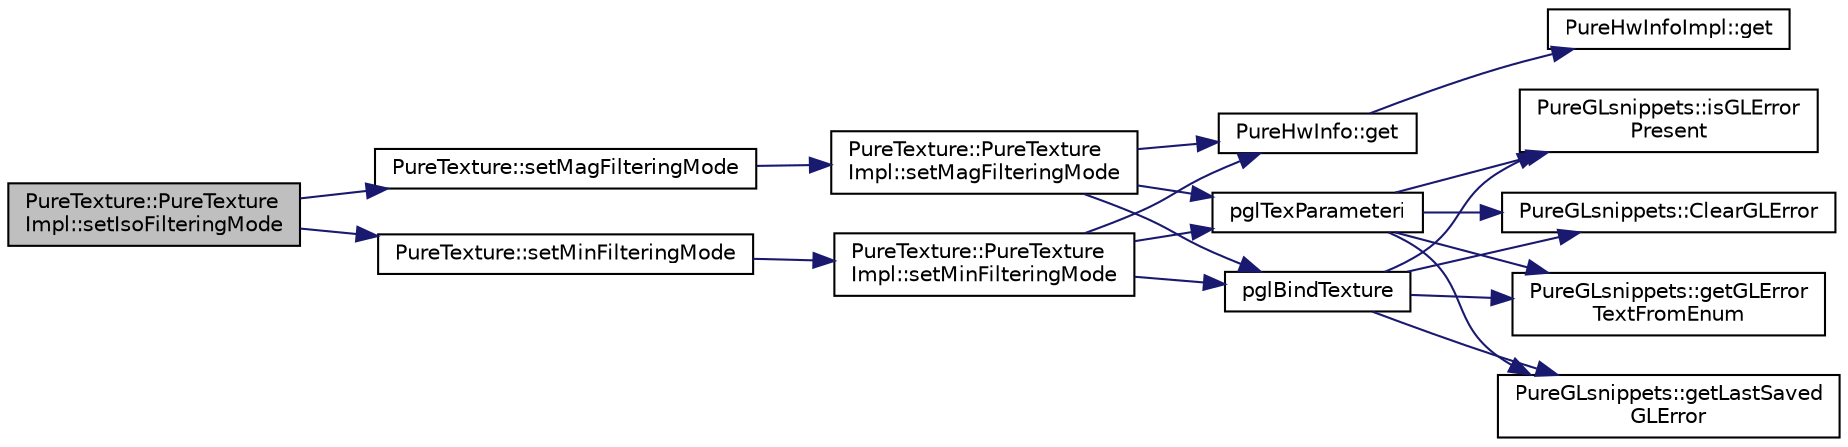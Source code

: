 digraph "PureTexture::PureTextureImpl::setIsoFilteringMode"
{
 // LATEX_PDF_SIZE
  edge [fontname="Helvetica",fontsize="10",labelfontname="Helvetica",labelfontsize="10"];
  node [fontname="Helvetica",fontsize="10",shape=record];
  rankdir="LR";
  Node1 [label="PureTexture::PureTexture\lImpl::setIsoFilteringMode",height=0.2,width=0.4,color="black", fillcolor="grey75", style="filled", fontcolor="black",tooltip=" "];
  Node1 -> Node2 [color="midnightblue",fontsize="10",style="solid",fontname="Helvetica"];
  Node2 [label="PureTexture::setMagFilteringMode",height=0.2,width=0.4,color="black", fillcolor="white", style="filled",URL="$class_pure_texture.html#a40659910b82eec2719826a771ff2f2b0",tooltip="Sets the isotropic filtering mode when zooming in (1 texel > 1 pixel)."];
  Node2 -> Node3 [color="midnightblue",fontsize="10",style="solid",fontname="Helvetica"];
  Node3 [label="PureTexture::PureTexture\lImpl::setMagFilteringMode",height=0.2,width=0.4,color="black", fillcolor="white", style="filled",URL="$class_pure_texture_1_1_pure_texture_impl.html#aedbf4341cd2823d890457693e6f499cb",tooltip=" "];
  Node3 -> Node4 [color="midnightblue",fontsize="10",style="solid",fontname="Helvetica"];
  Node4 [label="PureHwInfo::get",height=0.2,width=0.4,color="black", fillcolor="white", style="filled",URL="$class_pure_hw_info.html#a5d801d548489e9f6c9a3485b8979af3f",tooltip="Gets the singleton instance."];
  Node4 -> Node5 [color="midnightblue",fontsize="10",style="solid",fontname="Helvetica"];
  Node5 [label="PureHwInfoImpl::get",height=0.2,width=0.4,color="black", fillcolor="white", style="filled",URL="$class_pure_hw_info_impl.html#a54faedd6ce3a5750139d457f4a8a22f2",tooltip="Gets the singleton instance."];
  Node3 -> Node6 [color="midnightblue",fontsize="10",style="solid",fontname="Helvetica"];
  Node6 [label="pglBindTexture",height=0.2,width=0.4,color="black", fillcolor="white", style="filled",URL="$_pure_g_lsafe_funcs_8cpp.html#a81dc93b65713c5209fc08c6cb66cfae3",tooltip=" "];
  Node6 -> Node7 [color="midnightblue",fontsize="10",style="solid",fontname="Helvetica"];
  Node7 [label="PureGLsnippets::ClearGLError",height=0.2,width=0.4,color="black", fillcolor="white", style="filled",URL="$class_pure_g_lsnippets.html#a861a8137e889cc2e6dd0b81eee84a6c3",tooltip="Clears GL error state."];
  Node6 -> Node8 [color="midnightblue",fontsize="10",style="solid",fontname="Helvetica"];
  Node8 [label="PureGLsnippets::getGLError\lTextFromEnum",height=0.2,width=0.4,color="black", fillcolor="white", style="filled",URL="$class_pure_g_lsnippets.html#ac9c5e3570d082ea2c1f51b185e238641",tooltip="Gets the string representation of the given GL error."];
  Node6 -> Node9 [color="midnightblue",fontsize="10",style="solid",fontname="Helvetica"];
  Node9 [label="PureGLsnippets::getLastSaved\lGLError",height=0.2,width=0.4,color="black", fillcolor="white", style="filled",URL="$class_pure_g_lsnippets.html#a65daf410252a99c8a322fea26bd4caf1",tooltip="Gets the last saved GL error."];
  Node6 -> Node10 [color="midnightblue",fontsize="10",style="solid",fontname="Helvetica"];
  Node10 [label="PureGLsnippets::isGLError\lPresent",height=0.2,width=0.4,color="black", fillcolor="white", style="filled",URL="$class_pure_g_lsnippets.html#a9901675747b09835eb82ddbad3a91fa5",tooltip="Gets whether there is an error in OpenGL or not."];
  Node3 -> Node11 [color="midnightblue",fontsize="10",style="solid",fontname="Helvetica"];
  Node11 [label="pglTexParameteri",height=0.2,width=0.4,color="black", fillcolor="white", style="filled",URL="$_pure_g_lsafe_funcs_8cpp.html#aad495152c9a97080f402540bfc18c591",tooltip=" "];
  Node11 -> Node7 [color="midnightblue",fontsize="10",style="solid",fontname="Helvetica"];
  Node11 -> Node8 [color="midnightblue",fontsize="10",style="solid",fontname="Helvetica"];
  Node11 -> Node9 [color="midnightblue",fontsize="10",style="solid",fontname="Helvetica"];
  Node11 -> Node10 [color="midnightblue",fontsize="10",style="solid",fontname="Helvetica"];
  Node1 -> Node12 [color="midnightblue",fontsize="10",style="solid",fontname="Helvetica"];
  Node12 [label="PureTexture::setMinFilteringMode",height=0.2,width=0.4,color="black", fillcolor="white", style="filled",URL="$class_pure_texture.html#a8ee58fe933b366264c96147640566099",tooltip="Sets the isotropic filtering mode when zooming out (1 texel < 1 pixel)."];
  Node12 -> Node13 [color="midnightblue",fontsize="10",style="solid",fontname="Helvetica"];
  Node13 [label="PureTexture::PureTexture\lImpl::setMinFilteringMode",height=0.2,width=0.4,color="black", fillcolor="white", style="filled",URL="$class_pure_texture_1_1_pure_texture_impl.html#aae03bd84ec46e994ad8596eb75d19e60",tooltip=" "];
  Node13 -> Node4 [color="midnightblue",fontsize="10",style="solid",fontname="Helvetica"];
  Node13 -> Node6 [color="midnightblue",fontsize="10",style="solid",fontname="Helvetica"];
  Node13 -> Node11 [color="midnightblue",fontsize="10",style="solid",fontname="Helvetica"];
}
